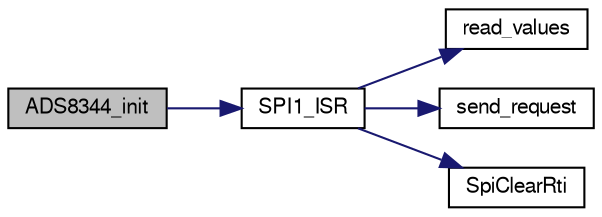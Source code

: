digraph "ADS8344_init"
{
  edge [fontname="FreeSans",fontsize="10",labelfontname="FreeSans",labelfontsize="10"];
  node [fontname="FreeSans",fontsize="10",shape=record];
  rankdir="LR";
  Node1 [label="ADS8344_init",height=0.2,width=0.4,color="black", fillcolor="grey75", style="filled", fontcolor="black"];
  Node1 -> Node2 [color="midnightblue",fontsize="10",style="solid",fontname="FreeSans"];
  Node2 [label="SPI1_ISR",height=0.2,width=0.4,color="black", fillcolor="white", style="filled",URL="$ADS8344_8c.html#a65d6ea131026affbdf33be235dfdb49d"];
  Node2 -> Node3 [color="midnightblue",fontsize="10",style="solid",fontname="FreeSans"];
  Node3 [label="read_values",height=0.2,width=0.4,color="black", fillcolor="white", style="filled",URL="$ADS8344_8c.html#a7ff7b13f1a2040251b13dd82461dfdac"];
  Node2 -> Node4 [color="midnightblue",fontsize="10",style="solid",fontname="FreeSans"];
  Node4 [label="send_request",height=0.2,width=0.4,color="black", fillcolor="white", style="filled",URL="$ADS8344_8c.html#a3f17d7c8cdacbbfc2ee4cb8609fdb83a"];
  Node2 -> Node5 [color="midnightblue",fontsize="10",style="solid",fontname="FreeSans"];
  Node5 [label="SpiClearRti",height=0.2,width=0.4,color="black", fillcolor="white", style="filled",URL="$lpc21_2mcu__periph_2spi__arch_8c.html#a4c328147d259ed459aa71ba246bbf1cf"];
}
